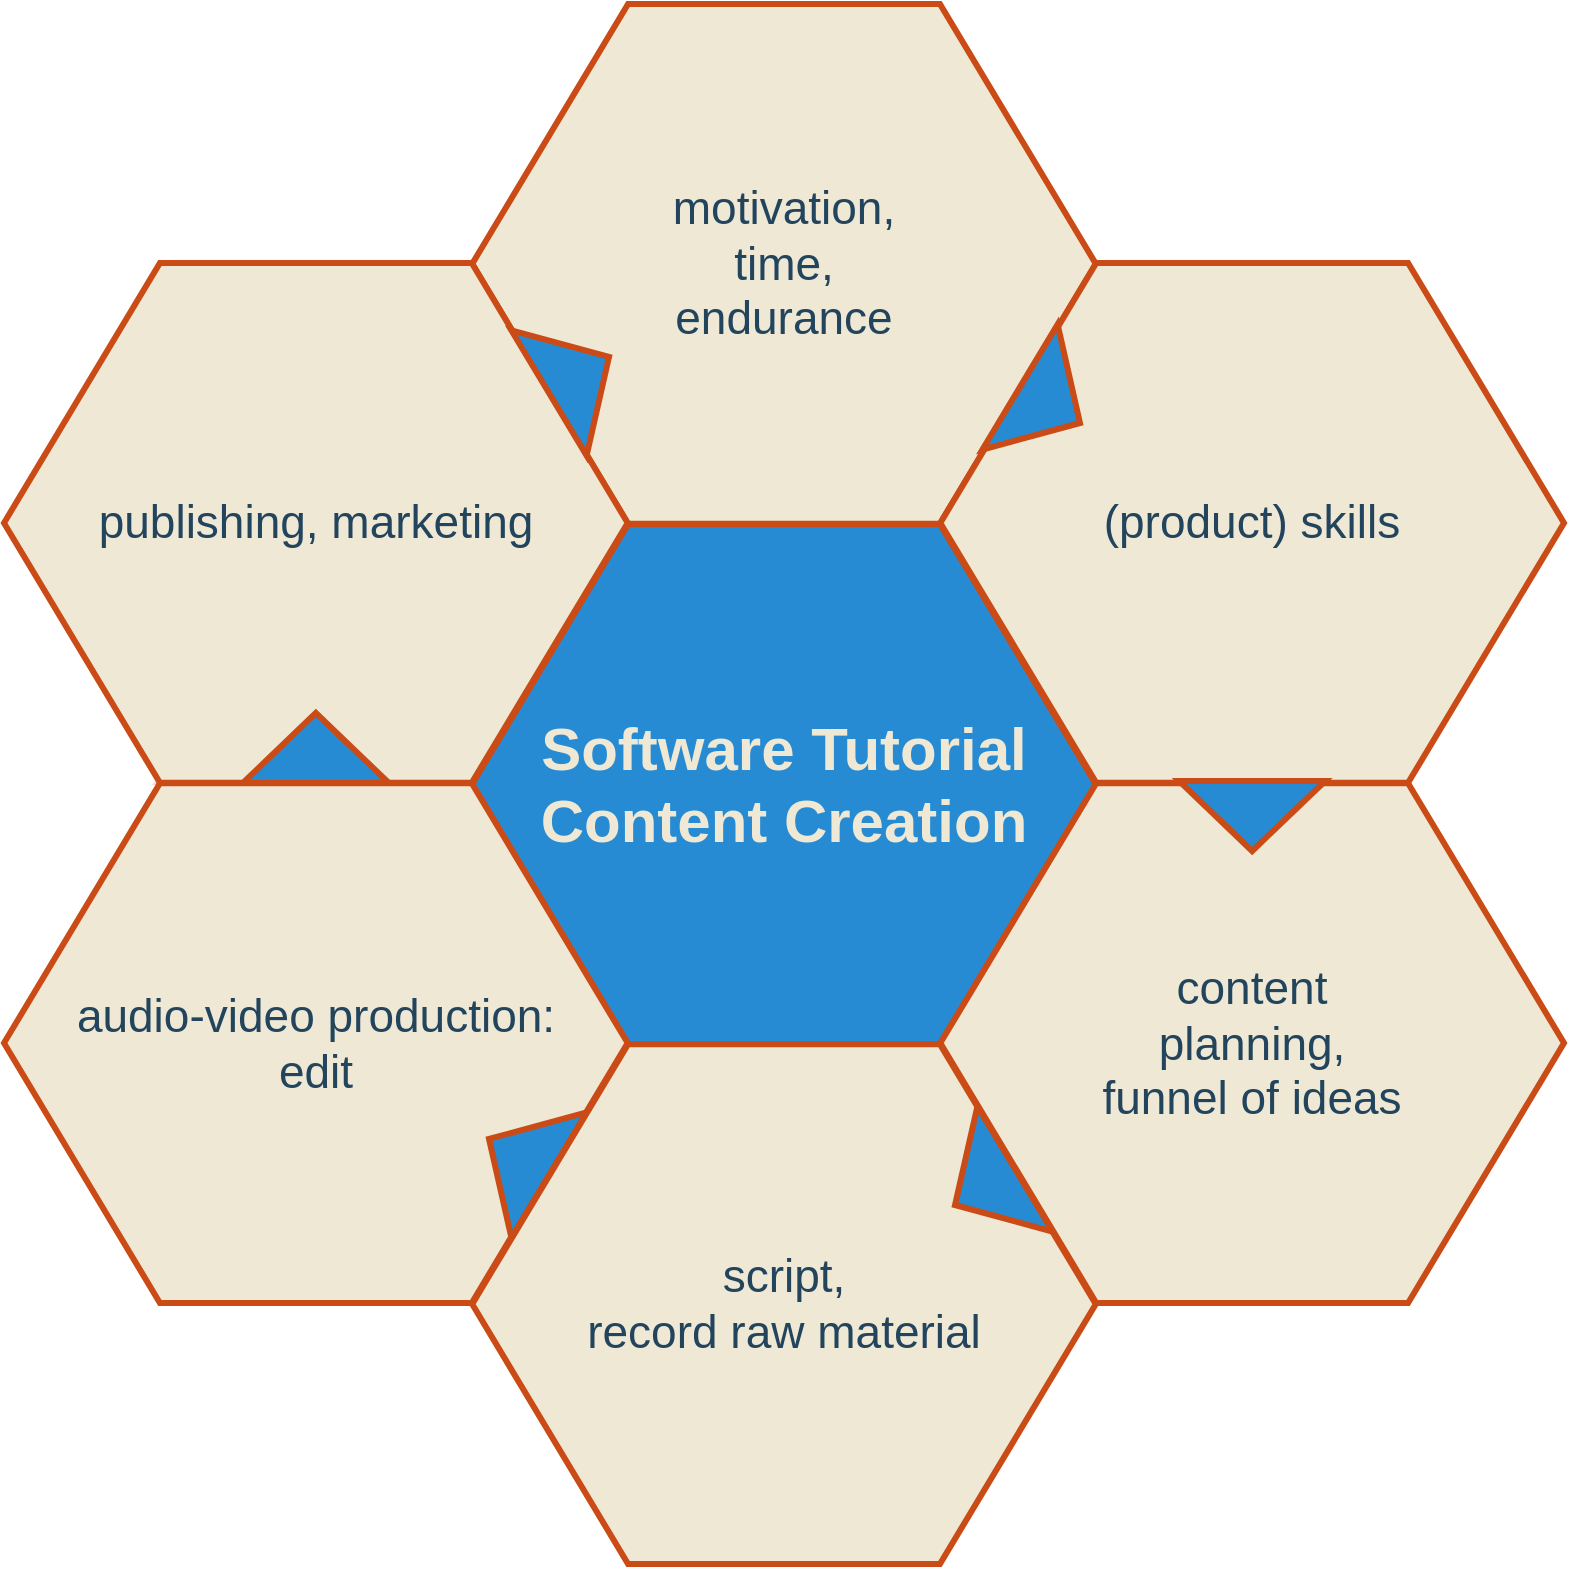 <mxfile version="20.8.10" type="device" pages="4"><diagram id="07fea595-8f29-1299-0266-81d95cde20df" name="multifacet"><mxGraphModel dx="1896" dy="-550" grid="1" gridSize="10" guides="1" tooltips="1" connect="1" arrows="1" fold="1" page="1" pageScale="1" pageWidth="1600" pageHeight="900" background="none" math="0" shadow="0"><root><mxCell id="0"/><mxCell id="1" parent="0"/><mxCell id="644" value="&lt;font&gt;&lt;span style=&quot;font-size: 30px;&quot;&gt;&lt;b&gt;Software Tutorial Content Creation&lt;/b&gt;&lt;/span&gt;&lt;/font&gt;" style="shape=hexagon;perimeter=hexagonPerimeter2;whiteSpace=wrap;html=1;shadow=0;labelBackgroundColor=none;strokeColor=#cb4b16;fillColor=#268bd2;gradientColor=none;fontFamily=Helvetica;fontSize=23;fontColor=#EEE8D5;align=center;strokeWidth=3;" parent="1" vertex="1"><mxGeometry x="484.079" y="2100.128" width="311.842" height="259.868" as="geometry"/></mxCell><mxCell id="645" value="" style="triangle;whiteSpace=wrap;html=1;shadow=0;labelBackgroundColor=none;strokeColor=#cb4b16;fillColor=#FFFFFF;fontFamily=Helvetica;fontSize=17;fontColor=#23445d;align=center;rotation=90;gradientColor=none;flipV=1;flipH=1;opacity=20;" parent="1" vertex="1"><mxGeometry x="365" y="2117.997" width="72" height="152" as="geometry"/></mxCell><mxCell id="646" value="&lt;font style=&quot;font-size: 23px&quot;&gt;motivation,&lt;br&gt;time,&lt;br&gt;endurance&lt;/font&gt;" style="shape=hexagon;perimeter=hexagonPerimeter2;whiteSpace=wrap;html=1;shadow=0;labelBackgroundColor=none;strokeColor=#cb4b16;fillColor=#eee8d5;gradientColor=none;fontFamily=Helvetica;fontSize=23;fontColor=#23445D;align=center;strokeWidth=3;" parent="1" vertex="1"><mxGeometry x="484.079" y="1839.997" width="311.842" height="259.868" as="geometry"/></mxCell><mxCell id="647" value="&lt;font style=&quot;font-size: 23px&quot;&gt;(product) skills&lt;/font&gt;" style="shape=hexagon;perimeter=hexagonPerimeter2;whiteSpace=wrap;html=1;shadow=0;labelBackgroundColor=none;strokeColor=#cb4b16;fillColor=#eee8d5;gradientColor=none;fontFamily=Helvetica;fontSize=23;fontColor=#23445d;align=center;strokeWidth=3;" parent="1" vertex="1"><mxGeometry x="718.158" y="1969.53" width="311.842" height="259.868" as="geometry"/></mxCell><mxCell id="648" value="&lt;font style=&quot;font-size: 23px&quot;&gt;content&lt;br&gt;planning,&lt;br&gt;funnel of ideas&lt;br&gt;&lt;/font&gt;" style="shape=hexagon;perimeter=hexagonPerimeter2;whiteSpace=wrap;html=1;shadow=0;labelBackgroundColor=none;strokeColor=#cb4b16;fillColor=#eee8d5;gradientColor=none;fontFamily=Helvetica;fontSize=23;fontColor=#23445d;align=center;strokeWidth=3;" parent="1" vertex="1"><mxGeometry x="718.158" y="2229.595" width="311.842" height="259.868" as="geometry"/></mxCell><mxCell id="649" value="&lt;font style=&quot;font-size: 23px&quot;&gt;script,&lt;br&gt;record raw material&lt;br&gt;&lt;/font&gt;" style="shape=hexagon;perimeter=hexagonPerimeter2;whiteSpace=wrap;html=1;shadow=0;labelBackgroundColor=none;strokeColor=#cb4b16;fillColor=#eee8d5;gradientColor=none;fontFamily=Helvetica;fontSize=23;fontColor=#23445d;align=center;strokeWidth=3;" parent="1" vertex="1"><mxGeometry x="484.079" y="2360.128" width="311.842" height="259.868" as="geometry"/></mxCell><mxCell id="650" value="&lt;font style=&quot;font-size: 23px&quot;&gt;audio-video production:&lt;br&gt;edit&lt;br&gt;&lt;/font&gt;" style="shape=hexagon;perimeter=hexagonPerimeter2;whiteSpace=wrap;html=1;shadow=0;labelBackgroundColor=none;strokeColor=#cb4b16;fillColor=#eee8d5;gradientColor=none;fontFamily=Helvetica;fontSize=23;fontColor=#23445d;align=center;strokeWidth=3;" parent="1" vertex="1"><mxGeometry x="250" y="2229.595" width="311.842" height="259.868" as="geometry"/></mxCell><mxCell id="651" value="&lt;font style=&quot;font-size: 23px;&quot;&gt;publishing, marketing&lt;/font&gt;" style="shape=hexagon;perimeter=hexagonPerimeter2;whiteSpace=wrap;html=1;shadow=0;labelBackgroundColor=none;strokeColor=#cb4b16;fillColor=#eee8d5;gradientColor=none;fontFamily=Helvetica;fontSize=23;fontColor=#23445D;align=center;strokeWidth=3;" parent="1" vertex="1"><mxGeometry x="250.0" y="1969.53" width="311.842" height="259.868" as="geometry"/></mxCell><mxCell id="652" value="" style="triangle;whiteSpace=wrap;html=1;shadow=0;labelBackgroundColor=none;strokeColor=#cb4b16;fillColor=#268BD2;fontFamily=Helvetica;fontSize=17;fontColor=#23445d;align=center;rotation=31;gradientColor=none;strokeWidth=3;" parent="1" vertex="1"><mxGeometry x="755.5" y="2003.997" width="35" height="73" as="geometry"/></mxCell><mxCell id="653" value="" style="triangle;whiteSpace=wrap;html=1;shadow=0;labelBackgroundColor=none;strokeColor=#cb4b16;fillColor=#268BD2;fontFamily=Helvetica;fontSize=17;fontColor=#23445d;align=center;rotation=31;gradientColor=none;flipH=1;strokeWidth=3;" parent="1" vertex="1"><mxGeometry x="490" y="2379.997" width="35" height="73" as="geometry"/></mxCell><mxCell id="654" value="" style="triangle;whiteSpace=wrap;html=1;shadow=0;labelBackgroundColor=none;strokeColor=#cb4b16;fillColor=#268BD2;fontFamily=Helvetica;fontSize=17;fontColor=#23445d;align=center;rotation=329;gradientColor=none;strokeWidth=3;" parent="1" vertex="1"><mxGeometry x="520" y="1988.997" width="35" height="73" as="geometry"/></mxCell><mxCell id="655" value="" style="triangle;whiteSpace=wrap;html=1;shadow=0;labelBackgroundColor=none;strokeColor=#cb4b16;fillColor=#268BD2;fontFamily=Helvetica;fontSize=17;fontColor=#23445d;align=center;rotation=329;gradientColor=none;flipH=1;strokeWidth=3;" parent="1" vertex="1"><mxGeometry x="723" y="2394.997" width="35" height="73" as="geometry"/></mxCell><mxCell id="656" value="" style="triangle;whiteSpace=wrap;html=1;shadow=0;labelBackgroundColor=none;strokeColor=#cb4b16;fillColor=#268BD2;fontFamily=Helvetica;fontSize=17;fontColor=#23445d;align=center;rotation=90;gradientColor=none;strokeWidth=3;" parent="1" vertex="1"><mxGeometry x="856.579" y="2209.497" width="35" height="73" as="geometry"/></mxCell><mxCell id="657" value="" style="triangle;whiteSpace=wrap;html=1;shadow=0;labelBackgroundColor=none;strokeColor=#cb4b16;fillColor=#268BD2;fontFamily=Helvetica;fontSize=17;fontColor=#23445d;align=center;rotation=90;gradientColor=none;flipH=1;strokeWidth=3;" parent="1" vertex="1"><mxGeometry x="388.421" y="2175.497" width="35" height="73" as="geometry"/></mxCell></root></mxGraphModel></diagram><diagram id="PsATUNhP88NL9aUJQX3E" name="Page-2"><mxGraphModel dx="2391" dy="1540" grid="1" gridSize="10" guides="1" tooltips="1" connect="1" arrows="1" fold="1" page="1" pageScale="1" pageWidth="900" pageHeight="1600" math="0" shadow="0"><root><mxCell id="0"/><mxCell id="1" parent="0"/><mxCell id="RSsQkdfWX4DuDgcg3xuI-1" value="" style="whiteSpace=wrap;html=1;rounded=0;shadow=0;strokeWidth=1;fontSize=14" vertex="1" parent="1"><mxGeometry x="1360" y="605" width="60" height="50" as="geometry"/></mxCell><mxCell id="RSsQkdfWX4DuDgcg3xuI-2" value="Relation 8" style="whiteSpace=wrap;html=1;rounded=0;shadow=0;strokeWidth=1;fontSize=14" vertex="1" parent="1"><mxGeometry x="1420" y="605" width="210" height="50" as="geometry"/></mxCell><mxCell id="RSsQkdfWX4DuDgcg3xuI-3" value="" style="rhombus;whiteSpace=wrap;html=1;rounded=0;shadow=0;strokeWidth=3;fillColor=#000000;fontSize=14" vertex="1" parent="1"><mxGeometry x="1375" y="615" width="30" height="30" as="geometry"/></mxCell><mxCell id="RSsQkdfWX4DuDgcg3xuI-4" value="" style="whiteSpace=wrap;html=1;rounded=0;shadow=0;strokeWidth=1;fontSize=14" vertex="1" parent="1"><mxGeometry x="1360" y="555" width="60" height="50" as="geometry"/></mxCell><mxCell id="RSsQkdfWX4DuDgcg3xuI-5" value="Relation 7" style="whiteSpace=wrap;html=1;rounded=0;shadow=0;strokeWidth=1;fontSize=14" vertex="1" parent="1"><mxGeometry x="1420" y="555" width="210" height="50" as="geometry"/></mxCell><mxCell id="RSsQkdfWX4DuDgcg3xuI-6" value="" style="whiteSpace=wrap;html=1;rounded=0;shadow=0;strokeWidth=1;fontSize=14" vertex="1" parent="1"><mxGeometry x="1360" y="505" width="60" height="50" as="geometry"/></mxCell><mxCell id="RSsQkdfWX4DuDgcg3xuI-7" value="Relation 6" style="whiteSpace=wrap;html=1;rounded=0;shadow=0;strokeWidth=1;fontSize=14" vertex="1" parent="1"><mxGeometry x="1420" y="505" width="210" height="50" as="geometry"/></mxCell><mxCell id="RSsQkdfWX4DuDgcg3xuI-8" value="" style="whiteSpace=wrap;html=1;rounded=0;shadow=0;strokeWidth=1;fontSize=14" vertex="1" parent="1"><mxGeometry x="1360" y="455" width="60" height="50" as="geometry"/></mxCell><mxCell id="RSsQkdfWX4DuDgcg3xuI-9" value="Relation 5" style="whiteSpace=wrap;html=1;rounded=0;shadow=0;strokeWidth=1;fontSize=14" vertex="1" parent="1"><mxGeometry x="1420" y="455" width="210" height="50" as="geometry"/></mxCell><mxCell id="RSsQkdfWX4DuDgcg3xuI-10" value="" style="whiteSpace=wrap;html=1;rounded=0;shadow=0;strokeWidth=1;fontSize=14" vertex="1" parent="1"><mxGeometry x="1360" y="405" width="60" height="50" as="geometry"/></mxCell><mxCell id="RSsQkdfWX4DuDgcg3xuI-11" value="Relation 4" style="whiteSpace=wrap;html=1;rounded=0;shadow=0;strokeWidth=1;fontSize=14" vertex="1" parent="1"><mxGeometry x="1420" y="405" width="210" height="50" as="geometry"/></mxCell><mxCell id="RSsQkdfWX4DuDgcg3xuI-12" value="" style="whiteSpace=wrap;html=1;rounded=0;shadow=0;strokeWidth=1;fontSize=14" vertex="1" parent="1"><mxGeometry x="1360" y="355" width="60" height="50" as="geometry"/></mxCell><mxCell id="RSsQkdfWX4DuDgcg3xuI-13" value="Relation 3" style="whiteSpace=wrap;html=1;rounded=0;shadow=0;strokeWidth=1;fontSize=14" vertex="1" parent="1"><mxGeometry x="1420" y="355" width="210" height="50" as="geometry"/></mxCell><mxCell id="RSsQkdfWX4DuDgcg3xuI-14" value="" style="whiteSpace=wrap;html=1;rounded=0;shadow=0;strokeWidth=1;fontSize=14" vertex="1" parent="1"><mxGeometry x="1360" y="305" width="60" height="50" as="geometry"/></mxCell><mxCell id="RSsQkdfWX4DuDgcg3xuI-15" value="Relation 2" style="whiteSpace=wrap;html=1;rounded=0;shadow=0;strokeWidth=1;fontSize=14" vertex="1" parent="1"><mxGeometry x="1420" y="305" width="210" height="50" as="geometry"/></mxCell><mxCell id="RSsQkdfWX4DuDgcg3xuI-16" value="" style="whiteSpace=wrap;html=1;rounded=0;shadow=0;strokeWidth=1;fontSize=14" vertex="1" parent="1"><mxGeometry x="1360" y="255" width="60" height="50" as="geometry"/></mxCell><mxCell id="RSsQkdfWX4DuDgcg3xuI-17" value="Relation 1" style="whiteSpace=wrap;html=1;rounded=0;shadow=0;strokeWidth=1;fontSize=14" vertex="1" parent="1"><mxGeometry x="1420" y="255" width="210" height="50" as="geometry"/></mxCell><mxCell id="RSsQkdfWX4DuDgcg3xuI-18" value="&lt;table border=&quot;1&quot; width=&quot;100%&quot; cellpadding=&quot;4&quot; style=&quot;width: 100% ; height: 100% ; border-collapse: collapse&quot;&gt;&lt;tbody&gt;&lt;tr style=&quot;background-color: #a7c942 ; color: #ffffff ; border: 1px solid #98bf21&quot;&gt;&lt;th&gt;Tasks&lt;/th&gt;&lt;th&gt;Position 1&lt;/th&gt;&lt;th&gt;Position 2&lt;/th&gt;&lt;th&gt;Position 3&lt;/th&gt;&lt;th&gt;Position 4&lt;/th&gt;&lt;th&gt;Position 5&lt;/th&gt;&lt;/tr&gt;&lt;tr style=&quot;border: 1px solid #98bf21&quot;&gt;&lt;td style=&quot;background-color: #a7c942 ; color: #ffffff ; border: 1px solid #98bf21&quot;&gt;Task 1&lt;/td&gt;&lt;td&gt;&lt;/td&gt;&lt;td&gt;&lt;/td&gt;&lt;td&gt;&lt;br&gt;&lt;/td&gt;&lt;td&gt;&lt;br&gt;&lt;/td&gt;&lt;td&gt;&lt;br&gt;&lt;/td&gt;&lt;/tr&gt;&lt;tr style=&quot;background-color: #eaf2d3 ; border: 1px solid #98bf21&quot;&gt;&lt;td style=&quot;background-color: #a7c942 ; color: #ffffff ; border: 1px solid #98bf21&quot;&gt;Task 2&lt;/td&gt;&lt;td&gt;&lt;/td&gt;&lt;td&gt;&lt;/td&gt;&lt;td&gt;&lt;br&gt;&lt;/td&gt;&lt;td&gt;&lt;br&gt;&lt;/td&gt;&lt;td&gt;&lt;br&gt;&lt;/td&gt;&lt;/tr&gt;&lt;tr style=&quot;border: 1px solid #98bf21&quot;&gt;&lt;td style=&quot;background-color: #a7c942 ; color: #ffffff ; border: 1px solid #98bf21&quot;&gt;Task 3&lt;/td&gt;&lt;td&gt;&lt;/td&gt;&lt;td&gt;&lt;/td&gt;&lt;td&gt;&lt;br&gt;&lt;/td&gt;&lt;td&gt;&lt;br&gt;&lt;/td&gt;&lt;td&gt;&lt;br&gt;&lt;/td&gt;&lt;/tr&gt;&lt;tr style=&quot;background-color: #eaf2d3 ; border: 1px solid #98bf21&quot;&gt;&lt;td style=&quot;background-color: #a7c942 ; color: #ffffff ; border: 1px solid #98bf21&quot;&gt;Task 4&lt;/td&gt;&lt;td&gt;&lt;/td&gt;&lt;td&gt;&lt;/td&gt;&lt;td&gt;&lt;br&gt;&lt;/td&gt;&lt;td&gt;&lt;br&gt;&lt;/td&gt;&lt;td&gt;&lt;br&gt;&lt;/td&gt;&lt;/tr&gt;&lt;tr style=&quot;border: 1px solid #98bf21&quot;&gt;&lt;td style=&quot;background-color: #a7c942 ; color: #ffffff ; border: 1px solid #98bf21&quot;&gt;Task 5&lt;br&gt;&lt;/td&gt;&lt;td&gt;&lt;br&gt;&lt;/td&gt;&lt;td&gt;&lt;br&gt;&lt;/td&gt;&lt;td&gt;&lt;br&gt;&lt;/td&gt;&lt;td&gt;&lt;br&gt;&lt;/td&gt;&lt;td&gt;&lt;br&gt;&lt;/td&gt;&lt;/tr&gt;&lt;tr style=&quot;background-color: #eaf2d3 ; border: 1px solid #98bf21&quot;&gt;&lt;td style=&quot;background-color: #a7c942 ; color: #ffffff ; border: 1px solid #98bf21&quot;&gt;Task 6&lt;br&gt;&lt;/td&gt;&lt;td&gt;&lt;br&gt;&lt;/td&gt;&lt;td&gt;&lt;br&gt;&lt;/td&gt;&lt;td&gt;&lt;br&gt;&lt;/td&gt;&lt;td&gt;&lt;br&gt;&lt;/td&gt;&lt;td&gt;&lt;br&gt;&lt;/td&gt;&lt;/tr&gt;&lt;tr style=&quot;border: 1px solid #98bf21&quot;&gt;&lt;td style=&quot;background-color: #a7c942 ; color: #ffffff ; border: 1px solid #98bf21&quot;&gt;Task 7&lt;br&gt;&lt;/td&gt;&lt;td&gt;&lt;br&gt;&lt;/td&gt;&lt;td&gt;&lt;br&gt;&lt;/td&gt;&lt;td&gt;&lt;br&gt;&lt;/td&gt;&lt;td&gt;&lt;br&gt;&lt;/td&gt;&lt;td&gt;&lt;br&gt;&lt;/td&gt;&lt;/tr&gt;&lt;tr style=&quot;background-color: #eaf2d3 ; border: 1px solid #98bf21&quot;&gt;&lt;td style=&quot;background-color: #a7c942 ; color: #ffffff ; border: 1px solid #98bf21&quot;&gt;Task 8&lt;br&gt;&lt;/td&gt;&lt;td&gt;&lt;br&gt;&lt;/td&gt;&lt;td&gt;&lt;br&gt;&lt;/td&gt;&lt;td&gt;&lt;br&gt;&lt;/td&gt;&lt;td&gt;&lt;br&gt;&lt;/td&gt;&lt;td&gt;&lt;br&gt;&lt;/td&gt;&lt;/tr&gt;&lt;tr style=&quot;border: 1px solid #98bf21&quot;&gt;&lt;td style=&quot;background-color: #a7c942 ; color: #ffffff ; border: 1px solid #98bf21&quot;&gt;Task 9&lt;br&gt;&lt;/td&gt;&lt;td&gt;&lt;br&gt;&lt;/td&gt;&lt;td&gt;&lt;br&gt;&lt;/td&gt;&lt;td&gt;&lt;br&gt;&lt;/td&gt;&lt;td&gt;&lt;br&gt;&lt;/td&gt;&lt;td&gt;&lt;br&gt;&lt;/td&gt;&lt;/tr&gt;&lt;tr style=&quot;background-color: #eaf2d3 ; border: 1px solid #98bf21&quot;&gt;&lt;td style=&quot;background-color: #a7c942 ; color: #ffffff ; border: 1px solid #98bf21&quot;&gt;Task 10&lt;br&gt;&lt;/td&gt;&lt;td&gt;&lt;br&gt;&lt;/td&gt;&lt;td&gt;&lt;br&gt;&lt;/td&gt;&lt;td&gt;&lt;br&gt;&lt;/td&gt;&lt;td&gt;&lt;br&gt;&lt;/td&gt;&lt;td&gt;&lt;br&gt;&lt;/td&gt;&lt;/tr&gt;&lt;/tbody&gt;&lt;/table&gt;" style="text;html=1;strokeColor=#c0c0c0;fillColor=#ffffff;overflow=fill;rounded=0;shadow=1;fontSize=14;fontColor=#000000;" vertex="1" parent="1"><mxGeometry x="160" y="160" width="1090" height="660" as="geometry"/></mxCell><mxCell id="RSsQkdfWX4DuDgcg3xuI-19" value="Title" style="text;strokeColor=none;fillColor=none;html=1;fontSize=24;fontStyle=1;verticalAlign=middle;align=center;rounded=0;shadow=1;" vertex="1" parent="1"><mxGeometry x="300" y="70" width="780" height="40" as="geometry"/></mxCell><mxCell id="RSsQkdfWX4DuDgcg3xuI-20" value="" style="ellipse;whiteSpace=wrap;html=1;rounded=0;shadow=0;strokeWidth=3;fontSize=14" vertex="1" parent="1"><mxGeometry x="1375" y="265" width="30" height="30" as="geometry"/></mxCell><mxCell id="RSsQkdfWX4DuDgcg3xuI-21" value="" style="ellipse;whiteSpace=wrap;html=1;rounded=0;shadow=0;strokeWidth=3;fontSize=14;fillColor=#000000;" vertex="1" parent="1"><mxGeometry x="1375" y="315" width="30" height="30" as="geometry"/></mxCell><mxCell id="RSsQkdfWX4DuDgcg3xuI-22" value="" style="triangle;whiteSpace=wrap;html=1;rounded=0;shadow=0;strokeWidth=3;fillColor=#000000;fontSize=14;direction=north;" vertex="1" parent="1"><mxGeometry x="1375" y="415" width="30" height="30" as="geometry"/></mxCell><mxCell id="RSsQkdfWX4DuDgcg3xuI-23" value="" style="triangle;whiteSpace=wrap;html=1;rounded=0;shadow=0;strokeWidth=3;fontSize=14;direction=north;" vertex="1" parent="1"><mxGeometry x="1375" y="365" width="30" height="30" as="geometry"/></mxCell><mxCell id="RSsQkdfWX4DuDgcg3xuI-24" value="" style="whiteSpace=wrap;html=1;rounded=0;shadow=0;strokeWidth=3;fontSize=14" vertex="1" parent="1"><mxGeometry x="1375" y="465" width="30" height="30" as="geometry"/></mxCell><mxCell id="RSsQkdfWX4DuDgcg3xuI-25" value="" style="whiteSpace=wrap;html=1;rounded=0;shadow=0;strokeWidth=3;fillColor=#000000;fontSize=14" vertex="1" parent="1"><mxGeometry x="1375" y="515" width="30" height="30" as="geometry"/></mxCell><mxCell id="RSsQkdfWX4DuDgcg3xuI-26" value="" style="rhombus;whiteSpace=wrap;html=1;rounded=0;shadow=0;strokeWidth=3;fontSize=14" vertex="1" parent="1"><mxGeometry x="1375" y="565" width="30" height="30" as="geometry"/></mxCell><mxCell id="RSsQkdfWX4DuDgcg3xuI-27" value="" style="ellipse;whiteSpace=wrap;html=1;rounded=0;shadow=0;strokeWidth=3;fontSize=14" vertex="1" parent="1"><mxGeometry x="946" y="595" width="30" height="30" as="geometry"/></mxCell><mxCell id="RSsQkdfWX4DuDgcg3xuI-28" value="" style="ellipse;whiteSpace=wrap;html=1;rounded=0;shadow=0;strokeWidth=3;fontSize=14" vertex="1" parent="1"><mxGeometry x="570" y="475" width="30" height="30" as="geometry"/></mxCell><mxCell id="RSsQkdfWX4DuDgcg3xuI-29" value="" style="ellipse;whiteSpace=wrap;html=1;rounded=0;shadow=0;strokeWidth=3;fontSize=14;fillColor=#000000;" vertex="1" parent="1"><mxGeometry x="1140" y="417" width="30" height="30" as="geometry"/></mxCell><mxCell id="RSsQkdfWX4DuDgcg3xuI-30" value="" style="ellipse;whiteSpace=wrap;html=1;rounded=0;shadow=0;strokeWidth=3;fontSize=14;fillColor=#000000;" vertex="1" parent="1"><mxGeometry x="946" y="655" width="30" height="30" as="geometry"/></mxCell><mxCell id="RSsQkdfWX4DuDgcg3xuI-31" value="" style="triangle;whiteSpace=wrap;html=1;rounded=0;shadow=0;strokeWidth=3;fontSize=14;direction=north;" vertex="1" parent="1"><mxGeometry x="570" y="775" width="30" height="30" as="geometry"/></mxCell><mxCell id="RSsQkdfWX4DuDgcg3xuI-32" value="" style="triangle;whiteSpace=wrap;html=1;rounded=0;shadow=0;strokeWidth=3;fontSize=14;direction=north;" vertex="1" parent="1"><mxGeometry x="760" y="355" width="30" height="30" as="geometry"/></mxCell><mxCell id="RSsQkdfWX4DuDgcg3xuI-33" value="" style="triangle;whiteSpace=wrap;html=1;rounded=0;shadow=0;strokeWidth=3;fillColor=#000000;fontSize=14;direction=north;" vertex="1" parent="1"><mxGeometry x="1138" y="775" width="30" height="30" as="geometry"/></mxCell><mxCell id="RSsQkdfWX4DuDgcg3xuI-34" value="" style="triangle;whiteSpace=wrap;html=1;rounded=0;shadow=0;strokeWidth=3;fillColor=#000000;fontSize=14;direction=north;" vertex="1" parent="1"><mxGeometry x="760" y="770" width="30" height="30" as="geometry"/></mxCell><mxCell id="RSsQkdfWX4DuDgcg3xuI-35" value="" style="triangle;whiteSpace=wrap;html=1;rounded=0;shadow=0;strokeWidth=3;fillColor=#000000;fontSize=14;direction=north;" vertex="1" parent="1"><mxGeometry x="380" y="715" width="30" height="30" as="geometry"/></mxCell><mxCell id="RSsQkdfWX4DuDgcg3xuI-36" value="" style="whiteSpace=wrap;html=1;rounded=0;shadow=0;strokeWidth=3;fontSize=14" vertex="1" parent="1"><mxGeometry x="380" y="234" width="30" height="30" as="geometry"/></mxCell><mxCell id="RSsQkdfWX4DuDgcg3xuI-37" value="" style="whiteSpace=wrap;html=1;rounded=0;shadow=0;strokeWidth=3;fontSize=14" vertex="1" parent="1"><mxGeometry x="570" y="234" width="30" height="30" as="geometry"/></mxCell><mxCell id="RSsQkdfWX4DuDgcg3xuI-38" value="" style="whiteSpace=wrap;html=1;rounded=0;shadow=0;strokeWidth=3;fontSize=14" vertex="1" parent="1"><mxGeometry x="946" y="294" width="30" height="30" as="geometry"/></mxCell><mxCell id="RSsQkdfWX4DuDgcg3xuI-39" value="" style="whiteSpace=wrap;html=1;rounded=0;shadow=0;strokeWidth=3;fillColor=#ffffff;fontSize=14" vertex="1" parent="1"><mxGeometry x="1140" y="534" width="30" height="30" as="geometry"/></mxCell><mxCell id="RSsQkdfWX4DuDgcg3xuI-40" value="" style="whiteSpace=wrap;html=1;rounded=0;shadow=0;strokeWidth=3;fillColor=#000000;fontSize=14" vertex="1" parent="1"><mxGeometry x="380" y="595" width="30" height="30" as="geometry"/></mxCell><mxCell id="RSsQkdfWX4DuDgcg3xuI-41" value="" style="whiteSpace=wrap;html=1;rounded=0;shadow=0;strokeWidth=3;fillColor=#000000;fontSize=14" vertex="1" parent="1"><mxGeometry x="946" y="417" width="30" height="30" as="geometry"/></mxCell><mxCell id="RSsQkdfWX4DuDgcg3xuI-42" value="" style="whiteSpace=wrap;html=1;rounded=0;shadow=0;strokeWidth=3;fillColor=#000000;fontSize=14" vertex="1" parent="1"><mxGeometry x="1140" y="294" width="30" height="30" as="geometry"/></mxCell><mxCell id="RSsQkdfWX4DuDgcg3xuI-43" value="" style="rhombus;whiteSpace=wrap;html=1;rounded=0;shadow=0;strokeWidth=3;fontSize=14" vertex="1" parent="1"><mxGeometry x="760" y="534" width="30" height="30" as="geometry"/></mxCell><mxCell id="RSsQkdfWX4DuDgcg3xuI-44" value="" style="rhombus;whiteSpace=wrap;html=1;rounded=0;shadow=0;strokeWidth=3;fontSize=14" vertex="1" parent="1"><mxGeometry x="380" y="294" width="30" height="30" as="geometry"/></mxCell><mxCell id="RSsQkdfWX4DuDgcg3xuI-45" value="" style="rhombus;whiteSpace=wrap;html=1;rounded=0;shadow=0;strokeWidth=3;fontSize=14" vertex="1" parent="1"><mxGeometry x="946" y="715" width="30" height="30" as="geometry"/></mxCell><mxCell id="RSsQkdfWX4DuDgcg3xuI-46" value="" style="rhombus;whiteSpace=wrap;html=1;rounded=0;shadow=0;strokeWidth=3;fillColor=#000000;fontSize=14" vertex="1" parent="1"><mxGeometry x="1138" y="655" width="30" height="30" as="geometry"/></mxCell><mxCell id="RSsQkdfWX4DuDgcg3xuI-47" value="" style="rhombus;whiteSpace=wrap;html=1;rounded=0;shadow=0;strokeWidth=3;fillColor=#000000;fontSize=14" vertex="1" parent="1"><mxGeometry x="570" y="355" width="30" height="30" as="geometry"/></mxCell><mxCell id="RSsQkdfWX4DuDgcg3xuI-48" value="" style="rhombus;whiteSpace=wrap;html=1;rounded=0;shadow=0;strokeWidth=3;fillColor=#000000;fontSize=14" vertex="1" parent="1"><mxGeometry x="760" y="234" width="30" height="30" as="geometry"/></mxCell><mxCell id="RSsQkdfWX4DuDgcg3xuI-49" value="" style="rhombus;whiteSpace=wrap;html=1;rounded=0;shadow=0;strokeWidth=3;fillColor=#000000;fontSize=14" vertex="1" parent="1"><mxGeometry x="760" y="715" width="30" height="30" as="geometry"/></mxCell></root></mxGraphModel></diagram><diagram id="fK8EsLgeEPK8JuMkxF5P" name="Page-3"><mxGraphModel dx="1076" dy="693" grid="1" gridSize="10" guides="1" tooltips="1" connect="1" arrows="1" fold="1" page="1" pageScale="1" pageWidth="900" pageHeight="1600" math="0" shadow="0"><root><mxCell id="0"/><mxCell id="1" parent="0"/><mxCell id="WhZXTNTCvrh98Gj33wX9-1" value="Jan" style="shape=step;whiteSpace=wrap;html=1;fontSize=28;fillColor=#0080FF;fontColor=#FFFFFF;strokeColor=none;" vertex="1" parent="1"><mxGeometry x="90" y="180" width="170" height="80" as="geometry"/></mxCell><mxCell id="WhZXTNTCvrh98Gj33wX9-2" value="Mar" style="shape=step;whiteSpace=wrap;html=1;fontSize=28;fillColor=#0075E8;fontColor=#FFFFFF;strokeColor=none;" vertex="1" parent="1"><mxGeometry x="240" y="180" width="170" height="80" as="geometry"/></mxCell><mxCell id="WhZXTNTCvrh98Gj33wX9-3" value="May" style="shape=step;whiteSpace=wrap;html=1;fontSize=28;fillColor=#0067CC;fontColor=#FFFFFF;strokeColor=none;" vertex="1" parent="1"><mxGeometry x="390" y="180" width="170" height="80" as="geometry"/></mxCell><mxCell id="WhZXTNTCvrh98Gj33wX9-4" value="July" style="shape=step;whiteSpace=wrap;html=1;fontSize=28;fillColor=#0062C4;fontColor=#FFFFFF;strokeColor=none;" vertex="1" parent="1"><mxGeometry x="540" y="180" width="170" height="80" as="geometry"/></mxCell><mxCell id="WhZXTNTCvrh98Gj33wX9-5" value="Sep" style="shape=step;whiteSpace=wrap;html=1;fontSize=28;fillColor=#0059B0;fontColor=#FFFFFF;strokeColor=none;" vertex="1" parent="1"><mxGeometry x="690" y="180" width="170" height="80" as="geometry"/></mxCell><mxCell id="WhZXTNTCvrh98Gj33wX9-6" value="Nov" style="shape=step;whiteSpace=wrap;html=1;fontSize=28;fillColor=#004D99;fontColor=#FFFFFF;strokeColor=none;" vertex="1" parent="1"><mxGeometry x="840" y="180" width="170" height="80" as="geometry"/></mxCell><mxCell id="WhZXTNTCvrh98Gj33wX9-7" value="2017" style="text;html=1;strokeColor=none;fillColor=#61BAFF;align=center;verticalAlign=middle;whiteSpace=wrap;fontSize=54;fontStyle=1;fontColor=#004D99;" vertex="1" parent="1"><mxGeometry x="120" y="110" width="860" height="60" as="geometry"/></mxCell><mxCell id="WhZXTNTCvrh98Gj33wX9-8" value="Lorem ipsum dolor sit amet, consectetur adipisicing elit, sed do eiusmod tempor incididunt ut labore et dolore magna aliqua. Ut enim ad minim veniam, quis nostrud exercitation ullamco laboris nisi ut aliquip ex ea commodo consequat. Duis aute irure dolor in reprehenderit in voluptate velit esse cillum dolore eu fugiat nulla pariatur. Excepteur sint occaecat cupidatat non proident, sunt in culpa qui officia deserunt mollit anim id est laborum.&lt;br&gt;Sed ut perspiciatis unde omnis iste natus error sit voluptatem accusantium doloremque laudantium, totam rem aperiam, eaque ipsa quae ab illo inventore veritatis et quasi architecto beatae vitae dicta sunt explicabo." style="text;spacingTop=-5;fillColor=#ffffff;whiteSpace=wrap;html=1;align=left;fontSize=12;fontFamily=Helvetica;fillColor=none;strokeColor=none;" vertex="1" parent="1"><mxGeometry x="100" y="280" width="140" height="470" as="geometry"/></mxCell><mxCell id="WhZXTNTCvrh98Gj33wX9-9" value="Lorem ipsum dolor sit amet, consectetur adipisicing elit, sed do eiusmod tempor incididunt ut labore et dolore magna aliqua. Ut enim ad minim veniam, quis nostrud exercitation ullamco laboris nisi ut aliquip ex ea commodo consequat. Duis aute irure dolor in reprehenderit in voluptate velit esse cillum dolore eu fugiat nulla pariatur. Excepteur sint occaecat cupidatat non proident, sunt in culpa qui officia deserunt mollit anim id est laborum.&lt;br&gt;Sed ut perspiciatis unde omnis iste natus error sit voluptatem accusantium doloremque laudantium, totam rem aperiam, eaque ipsa quae ab illo inventore veritatis et quasi architecto beatae vitae dicta sunt explicabo." style="text;spacingTop=-5;fillColor=#ffffff;whiteSpace=wrap;html=1;align=left;fontSize=12;fontFamily=Helvetica;fillColor=none;strokeColor=none;" vertex="1" parent="1"><mxGeometry x="250" y="280" width="140" height="470" as="geometry"/></mxCell><mxCell id="WhZXTNTCvrh98Gj33wX9-10" value="Lorem ipsum dolor sit amet, consectetur adipisicing elit, sed do eiusmod tempor incididunt ut labore et dolore magna aliqua. Ut enim ad minim veniam, quis nostrud exercitation ullamco laboris nisi ut aliquip ex ea commodo consequat. Duis aute irure dolor in reprehenderit in voluptate velit esse cillum dolore eu fugiat nulla pariatur. Excepteur sint occaecat cupidatat non proident, sunt in culpa qui officia deserunt mollit anim id est laborum.&lt;br&gt;Sed ut perspiciatis unde omnis iste natus error sit voluptatem accusantium doloremque laudantium, totam rem aperiam, eaque ipsa quae ab illo inventore veritatis et quasi architecto beatae vitae dicta sunt explicabo." style="text;spacingTop=-5;fillColor=#ffffff;whiteSpace=wrap;html=1;align=left;fontSize=12;fontFamily=Helvetica;fillColor=none;strokeColor=none;" vertex="1" parent="1"><mxGeometry x="400" y="280" width="140" height="470" as="geometry"/></mxCell><mxCell id="WhZXTNTCvrh98Gj33wX9-11" value="Lorem ipsum dolor sit amet, consectetur adipisicing elit, sed do eiusmod tempor incididunt ut labore et dolore magna aliqua. Ut enim ad minim veniam, quis nostrud exercitation ullamco laboris nisi ut aliquip ex ea commodo consequat. Duis aute irure dolor in reprehenderit in voluptate velit esse cillum dolore eu fugiat nulla pariatur. Excepteur sint occaecat cupidatat non proident, sunt in culpa qui officia deserunt mollit anim id est laborum.&lt;br&gt;Sed ut perspiciatis unde omnis iste natus error sit voluptatem accusantium doloremque laudantium, totam rem aperiam, eaque ipsa quae ab illo inventore veritatis et quasi architecto beatae vitae dicta sunt explicabo." style="text;spacingTop=-5;fillColor=#ffffff;whiteSpace=wrap;html=1;align=left;fontSize=12;fontFamily=Helvetica;fillColor=none;strokeColor=none;" vertex="1" parent="1"><mxGeometry x="550" y="280" width="140" height="470" as="geometry"/></mxCell><mxCell id="WhZXTNTCvrh98Gj33wX9-12" value="Lorem ipsum dolor sit amet, consectetur adipisicing elit, sed do eiusmod tempor incididunt ut labore et dolore magna aliqua. Ut enim ad minim veniam, quis nostrud exercitation ullamco laboris nisi ut aliquip ex ea commodo consequat. Duis aute irure dolor in reprehenderit in voluptate velit esse cillum dolore eu fugiat nulla pariatur. Excepteur sint occaecat cupidatat non proident, sunt in culpa qui officia deserunt mollit anim id est laborum.&lt;br&gt;Sed ut perspiciatis unde omnis iste natus error sit voluptatem accusantium doloremque laudantium, totam rem aperiam, eaque ipsa quae ab illo inventore veritatis et quasi architecto beatae vitae dicta sunt explicabo." style="text;spacingTop=-5;fillColor=#ffffff;whiteSpace=wrap;html=1;align=left;fontSize=12;fontFamily=Helvetica;fillColor=none;strokeColor=none;" vertex="1" parent="1"><mxGeometry x="700" y="280" width="140" height="470" as="geometry"/></mxCell><mxCell id="WhZXTNTCvrh98Gj33wX9-13" value="Lorem ipsum dolor sit amet, consectetur adipisicing elit, sed do eiusmod tempor incididunt ut labore et dolore magna aliqua. Ut enim ad minim veniam, quis nostrud exercitation ullamco laboris nisi ut aliquip ex ea commodo consequat. Duis aute irure dolor in reprehenderit in voluptate velit esse cillum dolore eu fugiat nulla pariatur. Excepteur sint occaecat cupidatat non proident, sunt in culpa qui officia deserunt mollit anim id est laborum.&lt;br&gt;Sed ut perspiciatis unde omnis iste natus error sit voluptatem accusantium doloremque laudantium, totam rem aperiam, eaque ipsa quae ab illo inventore veritatis et quasi architecto beatae vitae dicta sunt explicabo." style="text;spacingTop=-5;fillColor=#ffffff;whiteSpace=wrap;html=1;align=left;fontSize=12;fontFamily=Helvetica;fillColor=none;strokeColor=none;" vertex="1" parent="1"><mxGeometry x="855" y="280" width="140" height="470" as="geometry"/></mxCell></root></mxGraphModel></diagram><diagram id="PSSNeq0CKKp0GVYrcbLB" name="sequential-parallel"><mxGraphModel dx="1458" dy="960" grid="1" gridSize="10" guides="1" tooltips="1" connect="1" arrows="1" fold="1" page="1" pageScale="1" pageWidth="1600" pageHeight="900" math="0" shadow="0"><root><mxCell id="0"/><mxCell id="1" parent="0"/><mxCell id="FhqCljObbkNvB428bH2m-3" value="&lt;font color=&quot;#268bd2&quot;&gt;content creation&lt;/font&gt;" style="swimlane;html=1;childLayout=stackLayout;resizeParent=1;resizeParentMax=0;startSize=20;whiteSpace=wrap;strokeColor=#cb4b16;fontColor=#EEE8D5;fillColor=#eee8d5;" vertex="1" parent="1"><mxGeometry x="10" y="10" width="600" height="450" as="geometry"/></mxCell><mxCell id="FhqCljObbkNvB428bH2m-4" value="script" style="swimlane;html=1;startSize=20;strokeColor=#cb4b16;fontColor=#268BD2;fillColor=#eee8d5;" vertex="1" parent="FhqCljObbkNvB428bH2m-3"><mxGeometry y="20" width="200" height="430" as="geometry"/></mxCell><mxCell id="CKC1v_15nwPdXW3_qFDU-1" value="" style="points=[[0.25,0,0],[0.5,0,0],[0.75,0,0],[1,0.25,0],[1,0.5,0],[1,0.75,0],[0.75,1,0],[0.5,1,0],[0.25,1,0],[0,0.75,0],[0,0.5,0],[0,0.25,0]];shape=mxgraph.bpmn.task;whiteSpace=wrap;rectStyle=rounded;size=10;html=1;taskMarker=abstract;strokeColor=#cb4b16;fontColor=#268BD2;fillColor=#eee8d5;" vertex="1" parent="FhqCljObbkNvB428bH2m-4"><mxGeometry x="30" y="55" width="120" height="80" as="geometry"/></mxCell><mxCell id="FhqCljObbkNvB428bH2m-5" value="record" style="swimlane;html=1;startSize=20;strokeColor=#cb4b16;fontColor=#268BD2;fillColor=#eee8d5;" vertex="1" parent="FhqCljObbkNvB428bH2m-3"><mxGeometry x="200" y="20" width="200" height="430" as="geometry"/></mxCell><mxCell id="CKC1v_15nwPdXW3_qFDU-2" value="" style="points=[[0.25,0,0],[0.5,0,0],[0.75,0,0],[1,0.25,0],[1,0.5,0],[1,0.75,0],[0.75,1,0],[0.5,1,0],[0.25,1,0],[0,0.75,0],[0,0.5,0],[0,0.25,0]];shape=mxgraph.bpmn.task;whiteSpace=wrap;rectStyle=rounded;size=10;html=1;taskMarker=abstract;strokeColor=#cb4b16;fontColor=#268BD2;fillColor=#eee8d5;" vertex="1" parent="FhqCljObbkNvB428bH2m-5"><mxGeometry x="30" y="55" width="120" height="80" as="geometry"/></mxCell><mxCell id="CKC1v_15nwPdXW3_qFDU-5" style="edgeStyle=orthogonalEdgeStyle;rounded=0;orthogonalLoop=1;jettySize=auto;html=1;entryX=0;entryY=0.5;entryDx=0;entryDy=0;entryPerimeter=0;fontColor=#268BD2;strokeWidth=3;" edge="1" parent="FhqCljObbkNvB428bH2m-3" source="CKC1v_15nwPdXW3_qFDU-1" target="CKC1v_15nwPdXW3_qFDU-2"><mxGeometry relative="1" as="geometry"/></mxCell><mxCell id="CKC1v_15nwPdXW3_qFDU-6" style="edgeStyle=orthogonalEdgeStyle;rounded=0;orthogonalLoop=1;jettySize=auto;html=1;entryX=0;entryY=0.5;entryDx=0;entryDy=0;entryPerimeter=0;fontColor=#268BD2;strokeWidth=3;" edge="1" parent="FhqCljObbkNvB428bH2m-3" source="CKC1v_15nwPdXW3_qFDU-2" target="CKC1v_15nwPdXW3_qFDU-3"><mxGeometry relative="1" as="geometry"/></mxCell><mxCell id="FhqCljObbkNvB428bH2m-6" value="edit" style="swimlane;html=1;startSize=20;strokeColor=#cb4b16;fontColor=#268BD2;fillColor=#eee8d5;" vertex="1" parent="FhqCljObbkNvB428bH2m-3"><mxGeometry x="400" y="20" width="200" height="430" as="geometry"/></mxCell><mxCell id="CKC1v_15nwPdXW3_qFDU-13" style="edgeStyle=orthogonalEdgeStyle;rounded=0;orthogonalLoop=1;jettySize=auto;html=1;entryX=0;entryY=0.5;entryDx=0;entryDy=0;entryPerimeter=0;fontColor=#268BD2;strokeWidth=3;" edge="1" parent="FhqCljObbkNvB428bH2m-6" source="CKC1v_15nwPdXW3_qFDU-3" target="CKC1v_15nwPdXW3_qFDU-7"><mxGeometry relative="1" as="geometry"><Array as="points"><mxPoint x="90" y="155"/><mxPoint x="-390" y="155"/><mxPoint x="-390" y="215"/></Array></mxGeometry></mxCell><mxCell id="CKC1v_15nwPdXW3_qFDU-3" value="" style="points=[[0.25,0,0],[0.5,0,0],[0.75,0,0],[1,0.25,0],[1,0.5,0],[1,0.75,0],[0.75,1,0],[0.5,1,0],[0.25,1,0],[0,0.75,0],[0,0.5,0],[0,0.25,0]];shape=mxgraph.bpmn.task;whiteSpace=wrap;rectStyle=rounded;size=10;html=1;taskMarker=abstract;strokeColor=#cb4b16;fontColor=#268BD2;fillColor=#eee8d5;" vertex="1" parent="FhqCljObbkNvB428bH2m-6"><mxGeometry x="30" y="55" width="120" height="80" as="geometry"/></mxCell><mxCell id="CKC1v_15nwPdXW3_qFDU-15" style="edgeStyle=orthogonalEdgeStyle;rounded=0;orthogonalLoop=1;jettySize=auto;html=1;entryX=0;entryY=0.5;entryDx=0;entryDy=0;entryPerimeter=0;fontColor=#268BD2;strokeWidth=3;" edge="1" parent="FhqCljObbkNvB428bH2m-6" source="CKC1v_15nwPdXW3_qFDU-7" target="CKC1v_15nwPdXW3_qFDU-8"><mxGeometry relative="1" as="geometry"/></mxCell><mxCell id="CKC1v_15nwPdXW3_qFDU-7" value="" style="points=[[0.25,0,0],[0.5,0,0],[0.75,0,0],[1,0.25,0],[1,0.5,0],[1,0.75,0],[0.75,1,0],[0.5,1,0],[0.25,1,0],[0,0.75,0],[0,0.5,0],[0,0.25,0]];shape=mxgraph.bpmn.task;whiteSpace=wrap;rectStyle=rounded;size=10;html=1;taskMarker=abstract;strokeColor=#cb4b16;fontColor=#268BD2;fillColor=#eee8d5;" vertex="1" parent="FhqCljObbkNvB428bH2m-6"><mxGeometry x="-370" y="175" width="120" height="80" as="geometry"/></mxCell><mxCell id="CKC1v_15nwPdXW3_qFDU-16" style="edgeStyle=orthogonalEdgeStyle;rounded=0;orthogonalLoop=1;jettySize=auto;html=1;fontColor=#268BD2;strokeWidth=3;" edge="1" parent="FhqCljObbkNvB428bH2m-6" source="CKC1v_15nwPdXW3_qFDU-8" target="CKC1v_15nwPdXW3_qFDU-9"><mxGeometry relative="1" as="geometry"/></mxCell><mxCell id="CKC1v_15nwPdXW3_qFDU-8" value="" style="points=[[0.25,0,0],[0.5,0,0],[0.75,0,0],[1,0.25,0],[1,0.5,0],[1,0.75,0],[0.75,1,0],[0.5,1,0],[0.25,1,0],[0,0.75,0],[0,0.5,0],[0,0.25,0]];shape=mxgraph.bpmn.task;whiteSpace=wrap;rectStyle=rounded;size=10;html=1;taskMarker=abstract;strokeColor=#cb4b16;fontColor=#268BD2;fillColor=#eee8d5;" vertex="1" parent="FhqCljObbkNvB428bH2m-6"><mxGeometry x="-170" y="175" width="120" height="80" as="geometry"/></mxCell><mxCell id="CKC1v_15nwPdXW3_qFDU-14" style="edgeStyle=orthogonalEdgeStyle;rounded=0;orthogonalLoop=1;jettySize=auto;html=1;entryX=0;entryY=0.5;entryDx=0;entryDy=0;entryPerimeter=0;fontColor=#268BD2;strokeWidth=3;" edge="1" parent="FhqCljObbkNvB428bH2m-6" source="CKC1v_15nwPdXW3_qFDU-9" target="CKC1v_15nwPdXW3_qFDU-10"><mxGeometry relative="1" as="geometry"><Array as="points"><mxPoint x="90" y="275"/><mxPoint x="-390" y="275"/><mxPoint x="-390" y="335"/></Array></mxGeometry></mxCell><mxCell id="CKC1v_15nwPdXW3_qFDU-9" value="" style="points=[[0.25,0,0],[0.5,0,0],[0.75,0,0],[1,0.25,0],[1,0.5,0],[1,0.75,0],[0.75,1,0],[0.5,1,0],[0.25,1,0],[0,0.75,0],[0,0.5,0],[0,0.25,0]];shape=mxgraph.bpmn.task;whiteSpace=wrap;rectStyle=rounded;size=10;html=1;taskMarker=abstract;strokeColor=#cb4b16;fontColor=#268BD2;fillColor=#eee8d5;" vertex="1" parent="FhqCljObbkNvB428bH2m-6"><mxGeometry x="30" y="175" width="120" height="80" as="geometry"/></mxCell><mxCell id="CKC1v_15nwPdXW3_qFDU-17" style="edgeStyle=orthogonalEdgeStyle;rounded=0;orthogonalLoop=1;jettySize=auto;html=1;entryX=0;entryY=0.5;entryDx=0;entryDy=0;entryPerimeter=0;fontColor=#268BD2;strokeWidth=3;" edge="1" parent="FhqCljObbkNvB428bH2m-6" source="CKC1v_15nwPdXW3_qFDU-10" target="CKC1v_15nwPdXW3_qFDU-11"><mxGeometry relative="1" as="geometry"/></mxCell><mxCell id="CKC1v_15nwPdXW3_qFDU-10" value="" style="points=[[0.25,0,0],[0.5,0,0],[0.75,0,0],[1,0.25,0],[1,0.5,0],[1,0.75,0],[0.75,1,0],[0.5,1,0],[0.25,1,0],[0,0.75,0],[0,0.5,0],[0,0.25,0]];shape=mxgraph.bpmn.task;whiteSpace=wrap;rectStyle=rounded;size=10;html=1;taskMarker=abstract;strokeColor=#cb4b16;fontColor=#268BD2;fillColor=#eee8d5;" vertex="1" parent="FhqCljObbkNvB428bH2m-6"><mxGeometry x="-370" y="295" width="120" height="80" as="geometry"/></mxCell><mxCell id="CKC1v_15nwPdXW3_qFDU-18" style="edgeStyle=orthogonalEdgeStyle;rounded=0;orthogonalLoop=1;jettySize=auto;html=1;entryX=0;entryY=0.5;entryDx=0;entryDy=0;entryPerimeter=0;fontColor=#268BD2;strokeWidth=3;" edge="1" parent="FhqCljObbkNvB428bH2m-6" source="CKC1v_15nwPdXW3_qFDU-11" target="CKC1v_15nwPdXW3_qFDU-12"><mxGeometry relative="1" as="geometry"/></mxCell><mxCell id="CKC1v_15nwPdXW3_qFDU-11" value="" style="points=[[0.25,0,0],[0.5,0,0],[0.75,0,0],[1,0.25,0],[1,0.5,0],[1,0.75,0],[0.75,1,0],[0.5,1,0],[0.25,1,0],[0,0.75,0],[0,0.5,0],[0,0.25,0]];shape=mxgraph.bpmn.task;whiteSpace=wrap;rectStyle=rounded;size=10;html=1;taskMarker=abstract;strokeColor=#cb4b16;fontColor=#268BD2;fillColor=#eee8d5;" vertex="1" parent="FhqCljObbkNvB428bH2m-6"><mxGeometry x="-170" y="295" width="120" height="80" as="geometry"/></mxCell><mxCell id="CKC1v_15nwPdXW3_qFDU-12" value="" style="points=[[0.25,0,0],[0.5,0,0],[0.75,0,0],[1,0.25,0],[1,0.5,0],[1,0.75,0],[0.75,1,0],[0.5,1,0],[0.25,1,0],[0,0.75,0],[0,0.5,0],[0,0.25,0]];shape=mxgraph.bpmn.task;whiteSpace=wrap;rectStyle=rounded;size=10;html=1;taskMarker=abstract;strokeColor=#cb4b16;fontColor=#268BD2;fillColor=#eee8d5;" vertex="1" parent="FhqCljObbkNvB428bH2m-6"><mxGeometry x="30" y="295" width="120" height="80" as="geometry"/></mxCell><mxCell id="CKC1v_15nwPdXW3_qFDU-19" value="&lt;font color=&quot;#268bd2&quot;&gt;content creation&lt;/font&gt;" style="swimlane;html=1;childLayout=stackLayout;resizeParent=1;resizeParentMax=0;startSize=20;whiteSpace=wrap;strokeColor=#cb4b16;fontColor=#EEE8D5;fillColor=#eee8d5;" vertex="1" parent="1"><mxGeometry x="650" y="10" width="600" height="450" as="geometry"/></mxCell><mxCell id="CKC1v_15nwPdXW3_qFDU-20" value="script" style="swimlane;html=1;startSize=20;strokeColor=#cb4b16;fontColor=#268BD2;fillColor=#eee8d5;" vertex="1" parent="CKC1v_15nwPdXW3_qFDU-19"><mxGeometry y="20" width="200" height="430" as="geometry"/></mxCell><mxCell id="CKC1v_15nwPdXW3_qFDU-21" value="" style="points=[[0.25,0,0],[0.5,0,0],[0.75,0,0],[1,0.25,0],[1,0.5,0],[1,0.75,0],[0.75,1,0],[0.5,1,0],[0.25,1,0],[0,0.75,0],[0,0.5,0],[0,0.25,0]];shape=mxgraph.bpmn.task;whiteSpace=wrap;rectStyle=rounded;size=10;html=1;taskMarker=abstract;strokeColor=#cb4b16;fontColor=#268BD2;fillColor=#eee8d5;" vertex="1" parent="CKC1v_15nwPdXW3_qFDU-20"><mxGeometry x="30" y="55" width="120" height="80" as="geometry"/></mxCell><mxCell id="CKC1v_15nwPdXW3_qFDU-22" value="record" style="swimlane;html=1;startSize=20;strokeColor=#cb4b16;fontColor=#268BD2;fillColor=#eee8d5;" vertex="1" parent="CKC1v_15nwPdXW3_qFDU-19"><mxGeometry x="200" y="20" width="200" height="430" as="geometry"/></mxCell><mxCell id="CKC1v_15nwPdXW3_qFDU-23" value="" style="points=[[0.25,0,0],[0.5,0,0],[0.75,0,0],[1,0.25,0],[1,0.5,0],[1,0.75,0],[0.75,1,0],[0.5,1,0],[0.25,1,0],[0,0.75,0],[0,0.5,0],[0,0.25,0]];shape=mxgraph.bpmn.task;whiteSpace=wrap;rectStyle=rounded;size=10;html=1;taskMarker=abstract;strokeColor=#cb4b16;fontColor=#268BD2;fillColor=#eee8d5;" vertex="1" parent="CKC1v_15nwPdXW3_qFDU-22"><mxGeometry x="30" y="55" width="120" height="80" as="geometry"/></mxCell><mxCell id="CKC1v_15nwPdXW3_qFDU-26" value="edit" style="swimlane;html=1;startSize=20;strokeColor=#cb4b16;fontColor=#268BD2;fillColor=#eee8d5;" vertex="1" parent="CKC1v_15nwPdXW3_qFDU-19"><mxGeometry x="400" y="20" width="200" height="430" as="geometry"/></mxCell><mxCell id="CKC1v_15nwPdXW3_qFDU-41" style="edgeStyle=orthogonalEdgeStyle;rounded=0;orthogonalLoop=1;jettySize=auto;html=1;strokeWidth=3;fontColor=#268BD2;" edge="1" parent="CKC1v_15nwPdXW3_qFDU-26" source="CKC1v_15nwPdXW3_qFDU-28" target="CKC1v_15nwPdXW3_qFDU-34"><mxGeometry relative="1" as="geometry"/></mxCell><mxCell id="CKC1v_15nwPdXW3_qFDU-28" value="" style="points=[[0.25,0,0],[0.5,0,0],[0.75,0,0],[1,0.25,0],[1,0.5,0],[1,0.75,0],[0.75,1,0],[0.5,1,0],[0.25,1,0],[0,0.75,0],[0,0.5,0],[0,0.25,0]];shape=mxgraph.bpmn.task;whiteSpace=wrap;rectStyle=rounded;size=10;html=1;taskMarker=abstract;strokeColor=#cb4b16;fontColor=#268BD2;fillColor=#eee8d5;" vertex="1" parent="CKC1v_15nwPdXW3_qFDU-26"><mxGeometry x="30" y="55" width="120" height="80" as="geometry"/></mxCell><mxCell id="CKC1v_15nwPdXW3_qFDU-43" style="edgeStyle=orthogonalEdgeStyle;rounded=0;orthogonalLoop=1;jettySize=auto;html=1;strokeWidth=3;fontColor=#268BD2;" edge="1" parent="CKC1v_15nwPdXW3_qFDU-26" source="CKC1v_15nwPdXW3_qFDU-30" target="CKC1v_15nwPdXW3_qFDU-36"><mxGeometry relative="1" as="geometry"/></mxCell><mxCell id="CKC1v_15nwPdXW3_qFDU-30" value="" style="points=[[0.25,0,0],[0.5,0,0],[0.75,0,0],[1,0.25,0],[1,0.5,0],[1,0.75,0],[0.75,1,0],[0.5,1,0],[0.25,1,0],[0,0.75,0],[0,0.5,0],[0,0.25,0]];shape=mxgraph.bpmn.task;whiteSpace=wrap;rectStyle=rounded;size=10;html=1;taskMarker=abstract;strokeColor=#cb4b16;fontColor=#268BD2;fillColor=#eee8d5;" vertex="1" parent="CKC1v_15nwPdXW3_qFDU-26"><mxGeometry x="-370" y="175" width="120" height="80" as="geometry"/></mxCell><mxCell id="CKC1v_15nwPdXW3_qFDU-46" style="edgeStyle=orthogonalEdgeStyle;rounded=0;orthogonalLoop=1;jettySize=auto;html=1;strokeWidth=3;fontColor=#268BD2;" edge="1" parent="CKC1v_15nwPdXW3_qFDU-26" source="CKC1v_15nwPdXW3_qFDU-32" target="CKC1v_15nwPdXW3_qFDU-38"><mxGeometry relative="1" as="geometry"/></mxCell><mxCell id="CKC1v_15nwPdXW3_qFDU-32" value="" style="points=[[0.25,0,0],[0.5,0,0],[0.75,0,0],[1,0.25,0],[1,0.5,0],[1,0.75,0],[0.75,1,0],[0.5,1,0],[0.25,1,0],[0,0.75,0],[0,0.5,0],[0,0.25,0]];shape=mxgraph.bpmn.task;whiteSpace=wrap;rectStyle=rounded;size=10;html=1;taskMarker=abstract;strokeColor=#cb4b16;fontColor=#268BD2;fillColor=#eee8d5;" vertex="1" parent="CKC1v_15nwPdXW3_qFDU-26"><mxGeometry x="-170" y="175" width="120" height="80" as="geometry"/></mxCell><mxCell id="CKC1v_15nwPdXW3_qFDU-40" style="edgeStyle=orthogonalEdgeStyle;rounded=0;orthogonalLoop=1;jettySize=auto;html=1;strokeWidth=3;fontColor=#268BD2;" edge="1" parent="CKC1v_15nwPdXW3_qFDU-26" source="CKC1v_15nwPdXW3_qFDU-34" target="CKC1v_15nwPdXW3_qFDU-39"><mxGeometry relative="1" as="geometry"/></mxCell><mxCell id="CKC1v_15nwPdXW3_qFDU-34" value="" style="points=[[0.25,0,0],[0.5,0,0],[0.75,0,0],[1,0.25,0],[1,0.5,0],[1,0.75,0],[0.75,1,0],[0.5,1,0],[0.25,1,0],[0,0.75,0],[0,0.5,0],[0,0.25,0]];shape=mxgraph.bpmn.task;whiteSpace=wrap;rectStyle=rounded;size=10;html=1;taskMarker=abstract;strokeColor=#cb4b16;fontColor=#268BD2;fillColor=#eee8d5;" vertex="1" parent="CKC1v_15nwPdXW3_qFDU-26"><mxGeometry x="30" y="175" width="120" height="80" as="geometry"/></mxCell><mxCell id="CKC1v_15nwPdXW3_qFDU-36" value="" style="points=[[0.25,0,0],[0.5,0,0],[0.75,0,0],[1,0.25,0],[1,0.5,0],[1,0.75,0],[0.75,1,0],[0.5,1,0],[0.25,1,0],[0,0.75,0],[0,0.5,0],[0,0.25,0]];shape=mxgraph.bpmn.task;whiteSpace=wrap;rectStyle=rounded;size=10;html=1;taskMarker=abstract;strokeColor=#cb4b16;fontColor=#268BD2;fillColor=#eee8d5;" vertex="1" parent="CKC1v_15nwPdXW3_qFDU-26"><mxGeometry x="-370" y="295" width="120" height="80" as="geometry"/></mxCell><mxCell id="CKC1v_15nwPdXW3_qFDU-47" style="edgeStyle=orthogonalEdgeStyle;rounded=0;orthogonalLoop=1;jettySize=auto;html=1;entryX=0;entryY=0.5;entryDx=0;entryDy=0;entryPerimeter=0;strokeWidth=3;fontColor=#268BD2;" edge="1" parent="CKC1v_15nwPdXW3_qFDU-26" source="CKC1v_15nwPdXW3_qFDU-38" target="CKC1v_15nwPdXW3_qFDU-28"><mxGeometry relative="1" as="geometry"/></mxCell><mxCell id="CKC1v_15nwPdXW3_qFDU-38" value="" style="points=[[0.25,0,0],[0.5,0,0],[0.75,0,0],[1,0.25,0],[1,0.5,0],[1,0.75,0],[0.75,1,0],[0.5,1,0],[0.25,1,0],[0,0.75,0],[0,0.5,0],[0,0.25,0]];shape=mxgraph.bpmn.task;whiteSpace=wrap;rectStyle=rounded;size=10;html=1;taskMarker=abstract;strokeColor=#cb4b16;fontColor=#268BD2;fillColor=#eee8d5;" vertex="1" parent="CKC1v_15nwPdXW3_qFDU-26"><mxGeometry x="-170" y="295" width="120" height="80" as="geometry"/></mxCell><mxCell id="CKC1v_15nwPdXW3_qFDU-39" value="" style="points=[[0.25,0,0],[0.5,0,0],[0.75,0,0],[1,0.25,0],[1,0.5,0],[1,0.75,0],[0.75,1,0],[0.5,1,0],[0.25,1,0],[0,0.75,0],[0,0.5,0],[0,0.25,0]];shape=mxgraph.bpmn.task;whiteSpace=wrap;rectStyle=rounded;size=10;html=1;taskMarker=abstract;strokeColor=#cb4b16;fontColor=#268BD2;fillColor=#eee8d5;" vertex="1" parent="CKC1v_15nwPdXW3_qFDU-26"><mxGeometry x="30" y="295" width="120" height="80" as="geometry"/></mxCell><mxCell id="CKC1v_15nwPdXW3_qFDU-42" style="edgeStyle=orthogonalEdgeStyle;rounded=0;orthogonalLoop=1;jettySize=auto;html=1;strokeWidth=3;fontColor=#268BD2;" edge="1" parent="CKC1v_15nwPdXW3_qFDU-19" source="CKC1v_15nwPdXW3_qFDU-21" target="CKC1v_15nwPdXW3_qFDU-30"><mxGeometry relative="1" as="geometry"/></mxCell><mxCell id="CKC1v_15nwPdXW3_qFDU-44" style="edgeStyle=orthogonalEdgeStyle;rounded=0;orthogonalLoop=1;jettySize=auto;html=1;entryX=0;entryY=0.5;entryDx=0;entryDy=0;entryPerimeter=0;strokeWidth=3;fontColor=#268BD2;" edge="1" parent="CKC1v_15nwPdXW3_qFDU-19" source="CKC1v_15nwPdXW3_qFDU-36" target="CKC1v_15nwPdXW3_qFDU-23"><mxGeometry relative="1" as="geometry"/></mxCell><mxCell id="CKC1v_15nwPdXW3_qFDU-45" style="edgeStyle=orthogonalEdgeStyle;rounded=0;orthogonalLoop=1;jettySize=auto;html=1;entryX=0.5;entryY=0;entryDx=0;entryDy=0;entryPerimeter=0;strokeWidth=3;fontColor=#268BD2;" edge="1" parent="CKC1v_15nwPdXW3_qFDU-19" source="CKC1v_15nwPdXW3_qFDU-23" target="CKC1v_15nwPdXW3_qFDU-32"><mxGeometry relative="1" as="geometry"/></mxCell></root></mxGraphModel></diagram></mxfile>